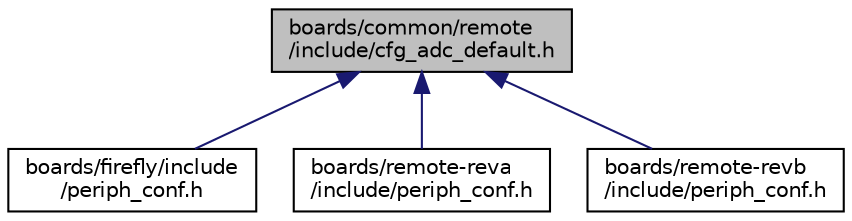 digraph "boards/common/remote/include/cfg_adc_default.h"
{
 // LATEX_PDF_SIZE
  edge [fontname="Helvetica",fontsize="10",labelfontname="Helvetica",labelfontsize="10"];
  node [fontname="Helvetica",fontsize="10",shape=record];
  Node1 [label="boards/common/remote\l/include/cfg_adc_default.h",height=0.2,width=0.4,color="black", fillcolor="grey75", style="filled", fontcolor="black",tooltip="Common default ADC configuration for the RE-Mote board revision A."];
  Node1 -> Node2 [dir="back",color="midnightblue",fontsize="10",style="solid",fontname="Helvetica"];
  Node2 [label="boards/firefly/include\l/periph_conf.h",height=0.2,width=0.4,color="black", fillcolor="white", style="filled",URL="$boards_2firefly_2include_2periph__conf_8h.html",tooltip="Peripheral MCU configuration for the Firefly board revision A."];
  Node1 -> Node3 [dir="back",color="midnightblue",fontsize="10",style="solid",fontname="Helvetica"];
  Node3 [label="boards/remote-reva\l/include/periph_conf.h",height=0.2,width=0.4,color="black", fillcolor="white", style="filled",URL="$boards_2remote-reva_2include_2periph__conf_8h.html",tooltip="Peripheral MCU configuration for the RE-Mote board revision A."];
  Node1 -> Node4 [dir="back",color="midnightblue",fontsize="10",style="solid",fontname="Helvetica"];
  Node4 [label="boards/remote-revb\l/include/periph_conf.h",height=0.2,width=0.4,color="black", fillcolor="white", style="filled",URL="$boards_2remote-revb_2include_2periph__conf_8h.html",tooltip="Peripheral MCU configuration for the RE-Mote board revision B."];
}
